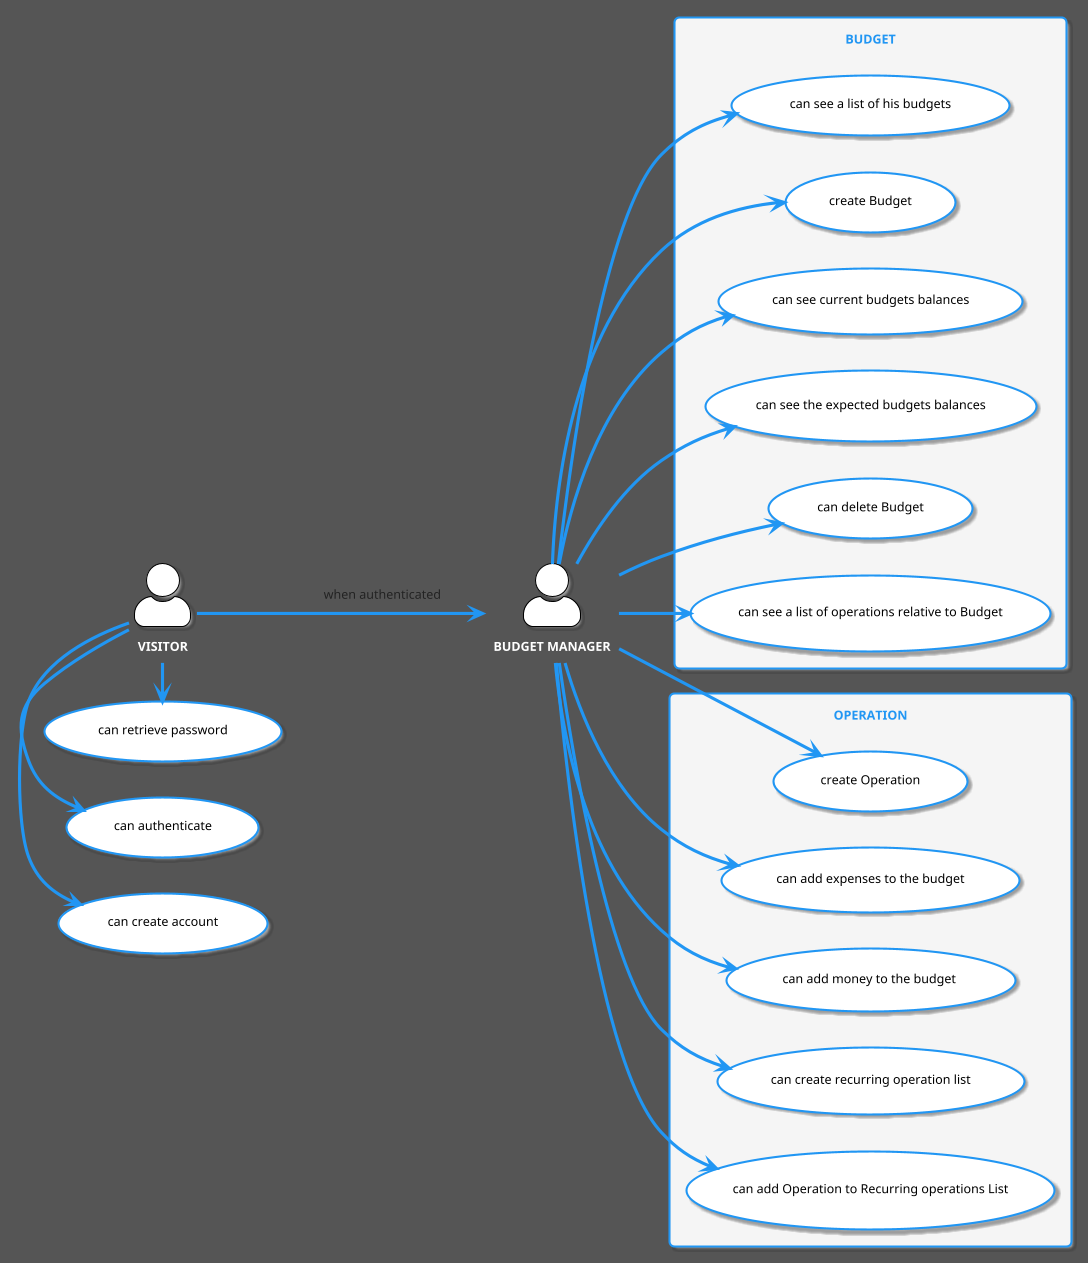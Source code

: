 @startuml
!theme materia
skinparam actorStyle awesome
skinparam roundcorner 10
skinparam BackgroundColor #555555
skinparam usecase{
    BackgroundColor white
    FontColor black
}
skinparam Actor{
    BackgroundColor white
    BorderColor black
    FontColor white
    FontStyle bold
}
skinparam rectangle{
    BackgroundColor WhiteSmoke
}
left to right direction
'----------------------------------------------

actor :VISITOR: as V
actor :BUDGET MANAGER: as BM

V -> (can create account)
V -> (can authenticate)
V -> (can retrieve password)

V --> BM : when authenticated


rectangle BUDGET{
    BM --> (can see a list of his budgets)
    BM --> (create Budget)
    BM --> (can see current budgets balances)
    BM --> (can see the expected budgets balances)
    BM --> (can delete Budget)
    BM --> (can see a list of operations relative to Budget)
}
rectangle OPERATION{
 BM --> (create Operation)
 BM --> (can add expenses to the budget)
 BM --> (can add money to the budget )
 BM --> (can create recurring operation list)
 BM --> (can add Operation to Recurring operations List)
}


@enduml
